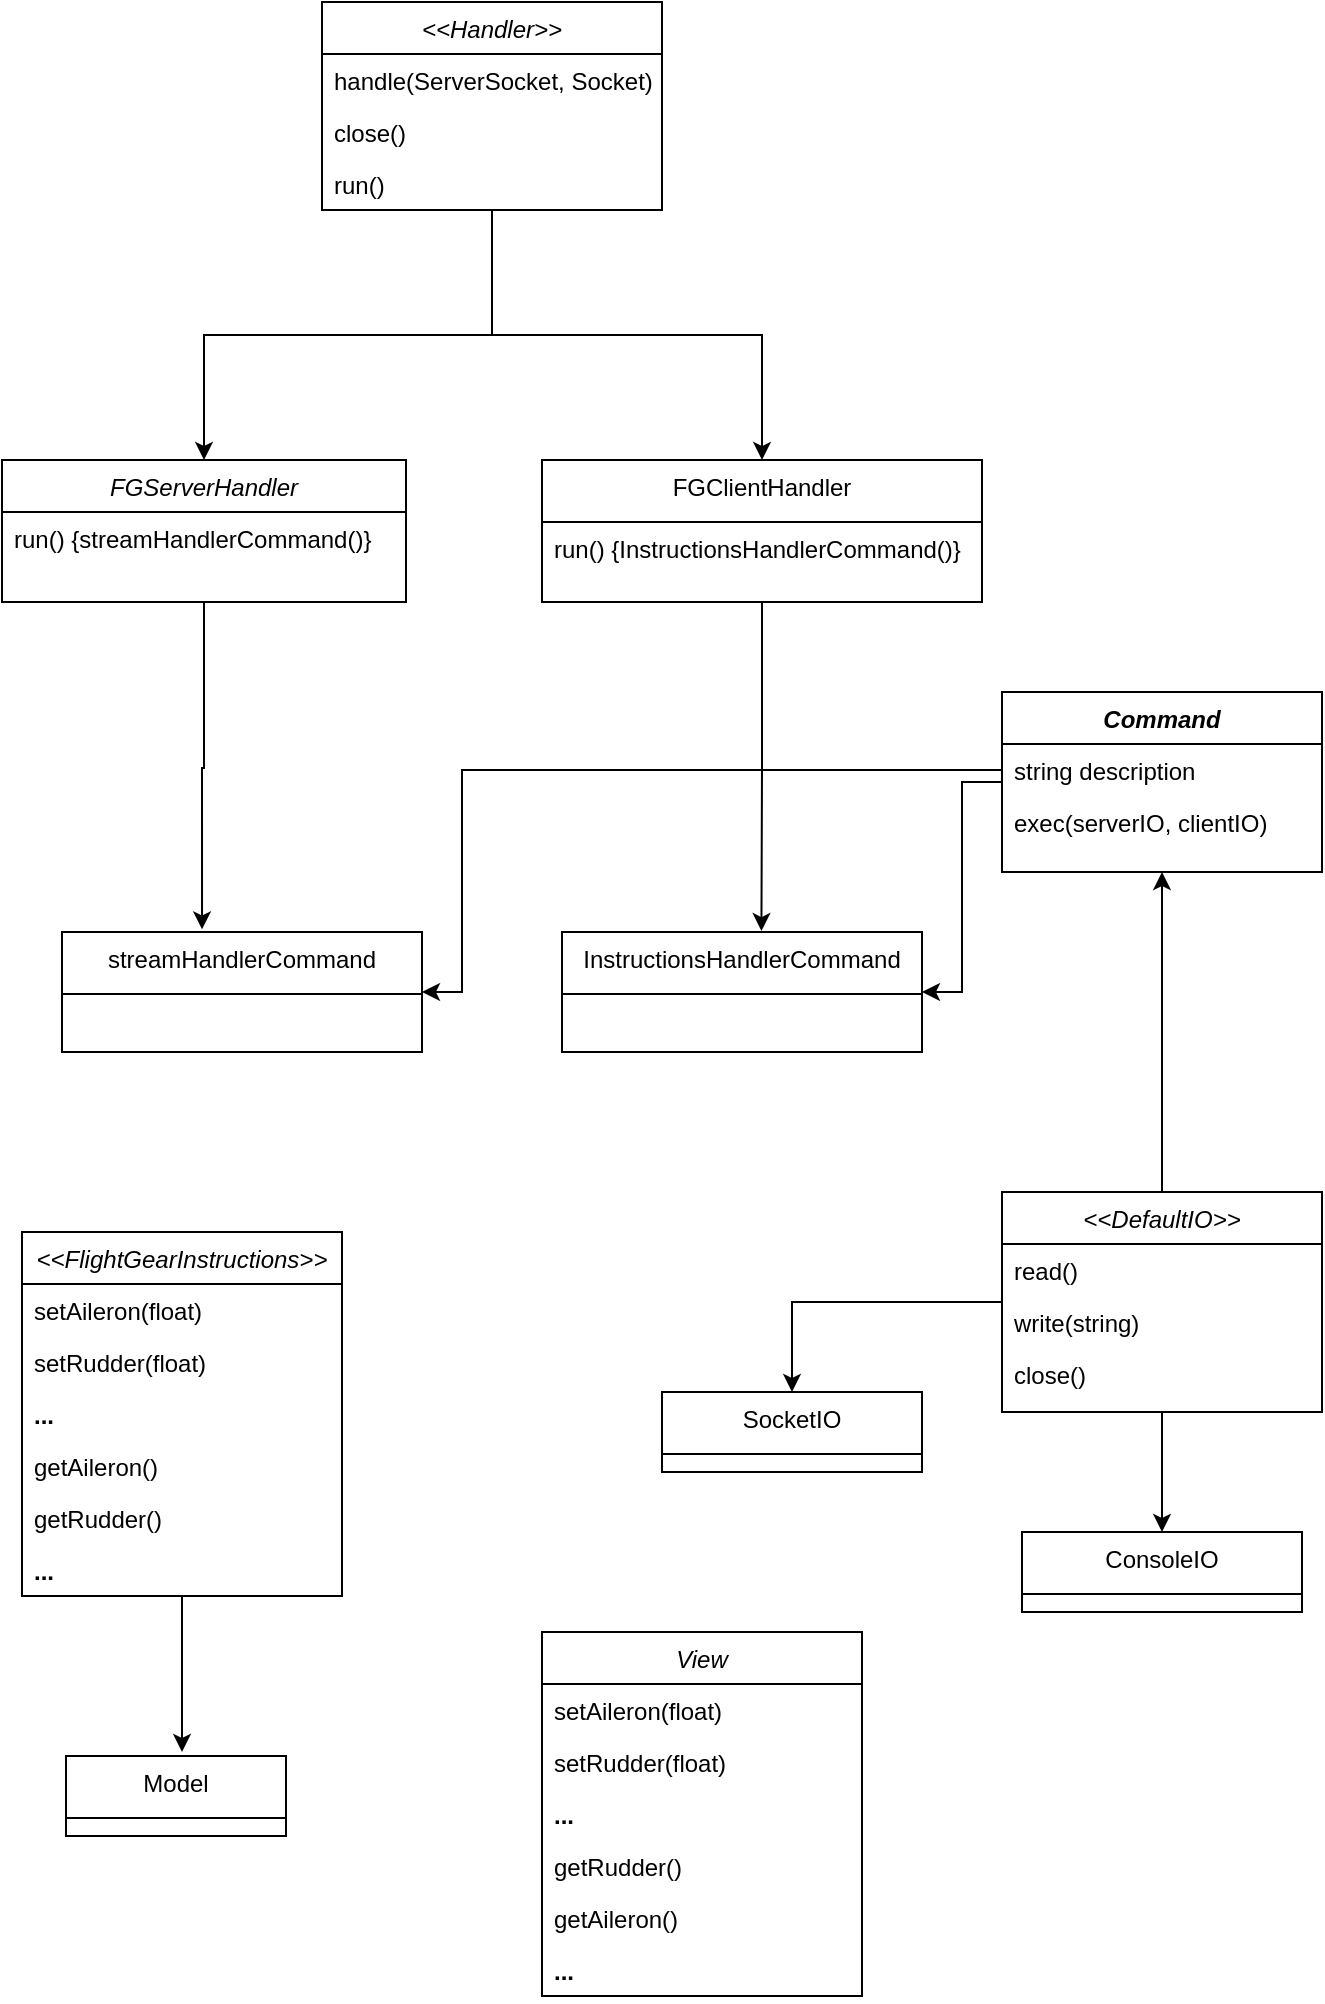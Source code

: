 <mxfile version="18.1.2" type="github">
  <diagram id="C5RBs43oDa-KdzZeNtuy" name="Page-1">
    <mxGraphModel dx="1038" dy="1716" grid="1" gridSize="10" guides="1" tooltips="1" connect="1" arrows="1" fold="1" page="1" pageScale="1" pageWidth="827" pageHeight="1169" math="0" shadow="0">
      <root>
        <mxCell id="WIyWlLk6GJQsqaUBKTNV-0" />
        <mxCell id="WIyWlLk6GJQsqaUBKTNV-1" parent="WIyWlLk6GJQsqaUBKTNV-0" />
        <mxCell id="bfCETprKSaVXy8Sg3LVC-27" style="edgeStyle=orthogonalEdgeStyle;rounded=0;orthogonalLoop=1;jettySize=auto;html=1;entryX=0.389;entryY=-0.022;entryDx=0;entryDy=0;entryPerimeter=0;fontSize=16;" parent="WIyWlLk6GJQsqaUBKTNV-1" source="zkfFHV4jXpPFQw0GAbJ--0" target="bfCETprKSaVXy8Sg3LVC-24" edge="1">
          <mxGeometry relative="1" as="geometry">
            <Array as="points">
              <mxPoint x="161" y="-712" />
              <mxPoint x="160" y="-712" />
            </Array>
          </mxGeometry>
        </mxCell>
        <mxCell id="zkfFHV4jXpPFQw0GAbJ--0" value="FGServerHandler" style="swimlane;fontStyle=2;align=center;verticalAlign=top;childLayout=stackLayout;horizontal=1;startSize=26;horizontalStack=0;resizeParent=1;resizeLast=0;collapsible=1;marginBottom=0;rounded=0;shadow=0;strokeWidth=1;" parent="WIyWlLk6GJQsqaUBKTNV-1" vertex="1">
          <mxGeometry x="60" y="-866" width="202" height="71" as="geometry">
            <mxRectangle x="230" y="140" width="160" height="26" as="alternateBounds" />
          </mxGeometry>
        </mxCell>
        <mxCell id="bfCETprKSaVXy8Sg3LVC-13" value="run() {streamHandlerCommand()}" style="text;align=left;verticalAlign=top;spacingLeft=4;spacingRight=4;overflow=hidden;rotatable=0;points=[[0,0.5],[1,0.5]];portConstraint=eastwest;" parent="zkfFHV4jXpPFQw0GAbJ--0" vertex="1">
          <mxGeometry y="26" width="202" height="26" as="geometry" />
        </mxCell>
        <mxCell id="bfCETprKSaVXy8Sg3LVC-30" style="edgeStyle=orthogonalEdgeStyle;rounded=0;orthogonalLoop=1;jettySize=auto;html=1;entryX=0.554;entryY=-0.008;entryDx=0;entryDy=0;entryPerimeter=0;fontSize=16;" parent="WIyWlLk6GJQsqaUBKTNV-1" source="zkfFHV4jXpPFQw0GAbJ--17" target="bfCETprKSaVXy8Sg3LVC-20" edge="1">
          <mxGeometry relative="1" as="geometry" />
        </mxCell>
        <mxCell id="zkfFHV4jXpPFQw0GAbJ--17" value="FGClientHandler" style="swimlane;fontStyle=0;align=center;verticalAlign=top;childLayout=stackLayout;horizontal=1;startSize=31;horizontalStack=0;resizeParent=1;resizeLast=0;collapsible=1;marginBottom=0;rounded=0;shadow=0;strokeWidth=1;" parent="WIyWlLk6GJQsqaUBKTNV-1" vertex="1">
          <mxGeometry x="330" y="-866" width="220" height="71" as="geometry">
            <mxRectangle x="550" y="140" width="160" height="26" as="alternateBounds" />
          </mxGeometry>
        </mxCell>
        <mxCell id="bfCETprKSaVXy8Sg3LVC-14" value="run() {InstructionsHandlerCommand()}" style="text;align=left;verticalAlign=top;spacingLeft=4;spacingRight=4;overflow=hidden;rotatable=0;points=[[0,0.5],[1,0.5]];portConstraint=eastwest;" parent="zkfFHV4jXpPFQw0GAbJ--17" vertex="1">
          <mxGeometry y="31" width="220" height="26" as="geometry" />
        </mxCell>
        <mxCell id="bfCETprKSaVXy8Sg3LVC-8" style="edgeStyle=orthogonalEdgeStyle;rounded=0;orthogonalLoop=1;jettySize=auto;html=1;entryX=0.5;entryY=0;entryDx=0;entryDy=0;" parent="WIyWlLk6GJQsqaUBKTNV-1" source="bfCETprKSaVXy8Sg3LVC-0" target="zkfFHV4jXpPFQw0GAbJ--0" edge="1">
          <mxGeometry relative="1" as="geometry">
            <mxPoint x="310" y="-915" as="targetPoint" />
          </mxGeometry>
        </mxCell>
        <mxCell id="bfCETprKSaVXy8Sg3LVC-9" style="edgeStyle=orthogonalEdgeStyle;rounded=0;orthogonalLoop=1;jettySize=auto;html=1;entryX=0.5;entryY=0;entryDx=0;entryDy=0;" parent="WIyWlLk6GJQsqaUBKTNV-1" source="bfCETprKSaVXy8Sg3LVC-0" target="zkfFHV4jXpPFQw0GAbJ--17" edge="1">
          <mxGeometry relative="1" as="geometry" />
        </mxCell>
        <mxCell id="bfCETprKSaVXy8Sg3LVC-0" value="&lt;&lt;Handler&gt;&gt;" style="swimlane;fontStyle=2;align=center;verticalAlign=top;childLayout=stackLayout;horizontal=1;startSize=26;horizontalStack=0;resizeParent=1;resizeLast=0;collapsible=1;marginBottom=0;rounded=0;shadow=0;strokeWidth=1;" parent="WIyWlLk6GJQsqaUBKTNV-1" vertex="1">
          <mxGeometry x="220" y="-1095" width="170" height="104" as="geometry">
            <mxRectangle x="230" y="140" width="160" height="26" as="alternateBounds" />
          </mxGeometry>
        </mxCell>
        <mxCell id="bfCETprKSaVXy8Sg3LVC-1" value="handle(ServerSocket, Socket)" style="text;align=left;verticalAlign=top;spacingLeft=4;spacingRight=4;overflow=hidden;rotatable=0;points=[[0,0.5],[1,0.5]];portConstraint=eastwest;" parent="bfCETprKSaVXy8Sg3LVC-0" vertex="1">
          <mxGeometry y="26" width="170" height="26" as="geometry" />
        </mxCell>
        <mxCell id="bfCETprKSaVXy8Sg3LVC-2" value="close()" style="text;align=left;verticalAlign=top;spacingLeft=4;spacingRight=4;overflow=hidden;rotatable=0;points=[[0,0.5],[1,0.5]];portConstraint=eastwest;rounded=0;shadow=0;html=0;" parent="bfCETprKSaVXy8Sg3LVC-0" vertex="1">
          <mxGeometry y="52" width="170" height="26" as="geometry" />
        </mxCell>
        <mxCell id="bfCETprKSaVXy8Sg3LVC-3" value="run()" style="text;align=left;verticalAlign=top;spacingLeft=4;spacingRight=4;overflow=hidden;rotatable=0;points=[[0,0.5],[1,0.5]];portConstraint=eastwest;rounded=0;shadow=0;html=0;" parent="bfCETprKSaVXy8Sg3LVC-0" vertex="1">
          <mxGeometry y="78" width="170" height="26" as="geometry" />
        </mxCell>
        <mxCell id="bfCETprKSaVXy8Sg3LVC-23" style="edgeStyle=orthogonalEdgeStyle;rounded=0;orthogonalLoop=1;jettySize=auto;html=1;entryX=1;entryY=0.5;entryDx=0;entryDy=0;fontSize=16;" parent="WIyWlLk6GJQsqaUBKTNV-1" source="bfCETprKSaVXy8Sg3LVC-15" target="bfCETprKSaVXy8Sg3LVC-20" edge="1">
          <mxGeometry relative="1" as="geometry" />
        </mxCell>
        <mxCell id="bfCETprKSaVXy8Sg3LVC-15" value="Command" style="swimlane;fontStyle=3;align=center;verticalAlign=top;childLayout=stackLayout;horizontal=1;startSize=26;horizontalStack=0;resizeParent=1;resizeLast=0;collapsible=1;marginBottom=0;rounded=0;shadow=0;strokeWidth=1;" parent="WIyWlLk6GJQsqaUBKTNV-1" vertex="1">
          <mxGeometry x="560" y="-750" width="160" height="90" as="geometry">
            <mxRectangle x="230" y="140" width="160" height="26" as="alternateBounds" />
          </mxGeometry>
        </mxCell>
        <mxCell id="bfCETprKSaVXy8Sg3LVC-16" value="string description" style="text;align=left;verticalAlign=top;spacingLeft=4;spacingRight=4;overflow=hidden;rotatable=0;points=[[0,0.5],[1,0.5]];portConstraint=eastwest;" parent="bfCETprKSaVXy8Sg3LVC-15" vertex="1">
          <mxGeometry y="26" width="160" height="26" as="geometry" />
        </mxCell>
        <mxCell id="bfCETprKSaVXy8Sg3LVC-17" value="exec(serverIO, clientIO)" style="text;align=left;verticalAlign=top;spacingLeft=4;spacingRight=4;overflow=hidden;rotatable=0;points=[[0,0.5],[1,0.5]];portConstraint=eastwest;rounded=0;shadow=0;html=0;" parent="bfCETprKSaVXy8Sg3LVC-15" vertex="1">
          <mxGeometry y="52" width="160" height="26" as="geometry" />
        </mxCell>
        <mxCell id="bfCETprKSaVXy8Sg3LVC-20" value="InstructionsHandlerCommand" style="swimlane;fontStyle=0;align=center;verticalAlign=top;childLayout=stackLayout;horizontal=1;startSize=31;horizontalStack=0;resizeParent=1;resizeLast=0;collapsible=1;marginBottom=0;rounded=0;shadow=0;strokeWidth=1;" parent="WIyWlLk6GJQsqaUBKTNV-1" vertex="1">
          <mxGeometry x="340" y="-630" width="180" height="60" as="geometry">
            <mxRectangle x="550" y="140" width="160" height="26" as="alternateBounds" />
          </mxGeometry>
        </mxCell>
        <mxCell id="bfCETprKSaVXy8Sg3LVC-24" value="streamHandlerCommand" style="swimlane;fontStyle=0;align=center;verticalAlign=top;childLayout=stackLayout;horizontal=1;startSize=31;horizontalStack=0;resizeParent=1;resizeLast=0;collapsible=1;marginBottom=0;rounded=0;shadow=0;strokeWidth=1;" parent="WIyWlLk6GJQsqaUBKTNV-1" vertex="1">
          <mxGeometry x="90" y="-630" width="180" height="60" as="geometry">
            <mxRectangle x="550" y="140" width="160" height="26" as="alternateBounds" />
          </mxGeometry>
        </mxCell>
        <mxCell id="bfCETprKSaVXy8Sg3LVC-25" style="edgeStyle=orthogonalEdgeStyle;rounded=0;orthogonalLoop=1;jettySize=auto;html=1;entryX=1;entryY=0.5;entryDx=0;entryDy=0;fontSize=16;" parent="WIyWlLk6GJQsqaUBKTNV-1" source="bfCETprKSaVXy8Sg3LVC-16" target="bfCETprKSaVXy8Sg3LVC-24" edge="1">
          <mxGeometry relative="1" as="geometry">
            <Array as="points">
              <mxPoint x="290" y="-711" />
              <mxPoint x="290" y="-600" />
            </Array>
          </mxGeometry>
        </mxCell>
        <mxCell id="bfCETprKSaVXy8Sg3LVC-34" style="edgeStyle=orthogonalEdgeStyle;rounded=0;orthogonalLoop=1;jettySize=auto;html=1;fontSize=16;entryX=0.5;entryY=1;entryDx=0;entryDy=0;" parent="WIyWlLk6GJQsqaUBKTNV-1" source="bfCETprKSaVXy8Sg3LVC-31" target="bfCETprKSaVXy8Sg3LVC-15" edge="1">
          <mxGeometry relative="1" as="geometry">
            <mxPoint x="630" y="-650" as="targetPoint" />
          </mxGeometry>
        </mxCell>
        <mxCell id="bfCETprKSaVXy8Sg3LVC-55" style="edgeStyle=orthogonalEdgeStyle;rounded=0;orthogonalLoop=1;jettySize=auto;html=1;entryX=0.5;entryY=0;entryDx=0;entryDy=0;fontSize=16;" parent="WIyWlLk6GJQsqaUBKTNV-1" source="bfCETprKSaVXy8Sg3LVC-31" target="bfCETprKSaVXy8Sg3LVC-37" edge="1">
          <mxGeometry relative="1" as="geometry" />
        </mxCell>
        <mxCell id="bfCETprKSaVXy8Sg3LVC-57" style="edgeStyle=orthogonalEdgeStyle;rounded=0;orthogonalLoop=1;jettySize=auto;html=1;entryX=0.5;entryY=0;entryDx=0;entryDy=0;fontSize=16;" parent="WIyWlLk6GJQsqaUBKTNV-1" source="bfCETprKSaVXy8Sg3LVC-31" target="bfCETprKSaVXy8Sg3LVC-56" edge="1">
          <mxGeometry relative="1" as="geometry" />
        </mxCell>
        <mxCell id="bfCETprKSaVXy8Sg3LVC-31" value="&lt;&lt;DefaultIO&gt;&gt;" style="swimlane;fontStyle=2;align=center;verticalAlign=top;childLayout=stackLayout;horizontal=1;startSize=26;horizontalStack=0;resizeParent=1;resizeLast=0;collapsible=1;marginBottom=0;rounded=0;shadow=0;strokeWidth=1;" parent="WIyWlLk6GJQsqaUBKTNV-1" vertex="1">
          <mxGeometry x="560" y="-500" width="160" height="110" as="geometry">
            <mxRectangle x="230" y="140" width="160" height="26" as="alternateBounds" />
          </mxGeometry>
        </mxCell>
        <mxCell id="bfCETprKSaVXy8Sg3LVC-33" value="read()" style="text;align=left;verticalAlign=top;spacingLeft=4;spacingRight=4;overflow=hidden;rotatable=0;points=[[0,0.5],[1,0.5]];portConstraint=eastwest;rounded=0;shadow=0;html=0;" parent="bfCETprKSaVXy8Sg3LVC-31" vertex="1">
          <mxGeometry y="26" width="160" height="26" as="geometry" />
        </mxCell>
        <mxCell id="bfCETprKSaVXy8Sg3LVC-35" value="write(string)" style="text;align=left;verticalAlign=top;spacingLeft=4;spacingRight=4;overflow=hidden;rotatable=0;points=[[0,0.5],[1,0.5]];portConstraint=eastwest;rounded=0;shadow=0;html=0;" parent="bfCETprKSaVXy8Sg3LVC-31" vertex="1">
          <mxGeometry y="52" width="160" height="26" as="geometry" />
        </mxCell>
        <mxCell id="bfCETprKSaVXy8Sg3LVC-45" value="close()" style="text;align=left;verticalAlign=top;spacingLeft=4;spacingRight=4;overflow=hidden;rotatable=0;points=[[0,0.5],[1,0.5]];portConstraint=eastwest;rounded=0;shadow=0;html=0;" parent="bfCETprKSaVXy8Sg3LVC-31" vertex="1">
          <mxGeometry y="78" width="160" height="26" as="geometry" />
        </mxCell>
        <mxCell id="bfCETprKSaVXy8Sg3LVC-37" value="SocketIO" style="swimlane;fontStyle=0;align=center;verticalAlign=top;childLayout=stackLayout;horizontal=1;startSize=31;horizontalStack=0;resizeParent=1;resizeLast=0;collapsible=1;marginBottom=0;rounded=0;shadow=0;strokeWidth=1;" parent="WIyWlLk6GJQsqaUBKTNV-1" vertex="1">
          <mxGeometry x="390" y="-400" width="130" height="40" as="geometry">
            <mxRectangle x="550" y="140" width="160" height="26" as="alternateBounds" />
          </mxGeometry>
        </mxCell>
        <mxCell id="bfCETprKSaVXy8Sg3LVC-54" style="edgeStyle=orthogonalEdgeStyle;rounded=0;orthogonalLoop=1;jettySize=auto;html=1;fontSize=16;" parent="WIyWlLk6GJQsqaUBKTNV-1" source="bfCETprKSaVXy8Sg3LVC-46" edge="1">
          <mxGeometry relative="1" as="geometry">
            <mxPoint x="150" y="-220" as="targetPoint" />
          </mxGeometry>
        </mxCell>
        <mxCell id="bfCETprKSaVXy8Sg3LVC-46" value="&lt;&lt;FlightGearInstructions&gt;&gt;" style="swimlane;fontStyle=2;align=center;verticalAlign=top;childLayout=stackLayout;horizontal=1;startSize=26;horizontalStack=0;resizeParent=1;resizeLast=0;collapsible=1;marginBottom=0;rounded=0;shadow=0;strokeWidth=1;" parent="WIyWlLk6GJQsqaUBKTNV-1" vertex="1">
          <mxGeometry x="70" y="-480" width="160" height="182" as="geometry">
            <mxRectangle x="230" y="140" width="160" height="26" as="alternateBounds" />
          </mxGeometry>
        </mxCell>
        <mxCell id="bfCETprKSaVXy8Sg3LVC-47" value="setAileron(float)" style="text;align=left;verticalAlign=top;spacingLeft=4;spacingRight=4;overflow=hidden;rotatable=0;points=[[0,0.5],[1,0.5]];portConstraint=eastwest;rounded=0;shadow=0;html=0;" parent="bfCETprKSaVXy8Sg3LVC-46" vertex="1">
          <mxGeometry y="26" width="160" height="26" as="geometry" />
        </mxCell>
        <mxCell id="bfCETprKSaVXy8Sg3LVC-48" value="setRudder(float)" style="text;align=left;verticalAlign=top;spacingLeft=4;spacingRight=4;overflow=hidden;rotatable=0;points=[[0,0.5],[1,0.5]];portConstraint=eastwest;rounded=0;shadow=0;html=0;" parent="bfCETprKSaVXy8Sg3LVC-46" vertex="1">
          <mxGeometry y="52" width="160" height="26" as="geometry" />
        </mxCell>
        <mxCell id="bfCETprKSaVXy8Sg3LVC-49" value="..." style="text;align=left;verticalAlign=top;spacingLeft=4;spacingRight=4;overflow=hidden;rotatable=0;points=[[0,0.5],[1,0.5]];portConstraint=eastwest;rounded=0;shadow=0;html=0;fontStyle=1" parent="bfCETprKSaVXy8Sg3LVC-46" vertex="1">
          <mxGeometry y="78" width="160" height="26" as="geometry" />
        </mxCell>
        <mxCell id="bfCETprKSaVXy8Sg3LVC-50" value="getAileron()" style="text;align=left;verticalAlign=top;spacingLeft=4;spacingRight=4;overflow=hidden;rotatable=0;points=[[0,0.5],[1,0.5]];portConstraint=eastwest;rounded=0;shadow=0;html=0;" parent="bfCETprKSaVXy8Sg3LVC-46" vertex="1">
          <mxGeometry y="104" width="160" height="26" as="geometry" />
        </mxCell>
        <mxCell id="bfCETprKSaVXy8Sg3LVC-51" value="getRudder()" style="text;align=left;verticalAlign=top;spacingLeft=4;spacingRight=4;overflow=hidden;rotatable=0;points=[[0,0.5],[1,0.5]];portConstraint=eastwest;rounded=0;shadow=0;html=0;" parent="bfCETprKSaVXy8Sg3LVC-46" vertex="1">
          <mxGeometry y="130" width="160" height="26" as="geometry" />
        </mxCell>
        <mxCell id="bfCETprKSaVXy8Sg3LVC-52" value="..." style="text;align=left;verticalAlign=top;spacingLeft=4;spacingRight=4;overflow=hidden;rotatable=0;points=[[0,0.5],[1,0.5]];portConstraint=eastwest;rounded=0;shadow=0;html=0;fontStyle=1" parent="bfCETprKSaVXy8Sg3LVC-46" vertex="1">
          <mxGeometry y="156" width="160" height="26" as="geometry" />
        </mxCell>
        <mxCell id="bfCETprKSaVXy8Sg3LVC-53" value="Model" style="swimlane;fontStyle=0;align=center;verticalAlign=top;childLayout=stackLayout;horizontal=1;startSize=31;horizontalStack=0;resizeParent=1;resizeLast=0;collapsible=1;marginBottom=0;rounded=0;shadow=0;strokeWidth=1;" parent="WIyWlLk6GJQsqaUBKTNV-1" vertex="1">
          <mxGeometry x="92" y="-218" width="110" height="40" as="geometry">
            <mxRectangle x="550" y="140" width="160" height="26" as="alternateBounds" />
          </mxGeometry>
        </mxCell>
        <mxCell id="bfCETprKSaVXy8Sg3LVC-56" value="ConsoleIO" style="swimlane;fontStyle=0;align=center;verticalAlign=top;childLayout=stackLayout;horizontal=1;startSize=31;horizontalStack=0;resizeParent=1;resizeLast=0;collapsible=1;marginBottom=0;rounded=0;shadow=0;strokeWidth=1;" parent="WIyWlLk6GJQsqaUBKTNV-1" vertex="1">
          <mxGeometry x="570" y="-330" width="140" height="40" as="geometry">
            <mxRectangle x="550" y="140" width="160" height="26" as="alternateBounds" />
          </mxGeometry>
        </mxCell>
        <mxCell id="bfCETprKSaVXy8Sg3LVC-58" value="View" style="swimlane;fontStyle=2;align=center;verticalAlign=top;childLayout=stackLayout;horizontal=1;startSize=26;horizontalStack=0;resizeParent=1;resizeLast=0;collapsible=1;marginBottom=0;rounded=0;shadow=0;strokeWidth=1;" parent="WIyWlLk6GJQsqaUBKTNV-1" vertex="1">
          <mxGeometry x="330" y="-280" width="160" height="182" as="geometry">
            <mxRectangle x="230" y="140" width="160" height="26" as="alternateBounds" />
          </mxGeometry>
        </mxCell>
        <mxCell id="bfCETprKSaVXy8Sg3LVC-65" value="setAileron(float)" style="text;align=left;verticalAlign=top;spacingLeft=4;spacingRight=4;overflow=hidden;rotatable=0;points=[[0,0.5],[1,0.5]];portConstraint=eastwest;rounded=0;shadow=0;html=0;" parent="bfCETprKSaVXy8Sg3LVC-58" vertex="1">
          <mxGeometry y="26" width="160" height="26" as="geometry" />
        </mxCell>
        <mxCell id="bfCETprKSaVXy8Sg3LVC-66" value="setRudder(float)" style="text;align=left;verticalAlign=top;spacingLeft=4;spacingRight=4;overflow=hidden;rotatable=0;points=[[0,0.5],[1,0.5]];portConstraint=eastwest;rounded=0;shadow=0;html=0;" parent="bfCETprKSaVXy8Sg3LVC-58" vertex="1">
          <mxGeometry y="52" width="160" height="26" as="geometry" />
        </mxCell>
        <mxCell id="bfCETprKSaVXy8Sg3LVC-70" value="..." style="text;align=left;verticalAlign=top;spacingLeft=4;spacingRight=4;overflow=hidden;rotatable=0;points=[[0,0.5],[1,0.5]];portConstraint=eastwest;rounded=0;shadow=0;html=0;fontStyle=1" parent="bfCETprKSaVXy8Sg3LVC-58" vertex="1">
          <mxGeometry y="78" width="160" height="26" as="geometry" />
        </mxCell>
        <mxCell id="bfCETprKSaVXy8Sg3LVC-69" value="getRudder()" style="text;align=left;verticalAlign=top;spacingLeft=4;spacingRight=4;overflow=hidden;rotatable=0;points=[[0,0.5],[1,0.5]];portConstraint=eastwest;rounded=0;shadow=0;html=0;" parent="bfCETprKSaVXy8Sg3LVC-58" vertex="1">
          <mxGeometry y="104" width="160" height="26" as="geometry" />
        </mxCell>
        <mxCell id="bfCETprKSaVXy8Sg3LVC-68" value="getAileron()" style="text;align=left;verticalAlign=top;spacingLeft=4;spacingRight=4;overflow=hidden;rotatable=0;points=[[0,0.5],[1,0.5]];portConstraint=eastwest;rounded=0;shadow=0;html=0;" parent="bfCETprKSaVXy8Sg3LVC-58" vertex="1">
          <mxGeometry y="130" width="160" height="26" as="geometry" />
        </mxCell>
        <mxCell id="bfCETprKSaVXy8Sg3LVC-67" value="..." style="text;align=left;verticalAlign=top;spacingLeft=4;spacingRight=4;overflow=hidden;rotatable=0;points=[[0,0.5],[1,0.5]];portConstraint=eastwest;rounded=0;shadow=0;html=0;fontStyle=1" parent="bfCETprKSaVXy8Sg3LVC-58" vertex="1">
          <mxGeometry y="156" width="160" height="26" as="geometry" />
        </mxCell>
      </root>
    </mxGraphModel>
  </diagram>
</mxfile>
